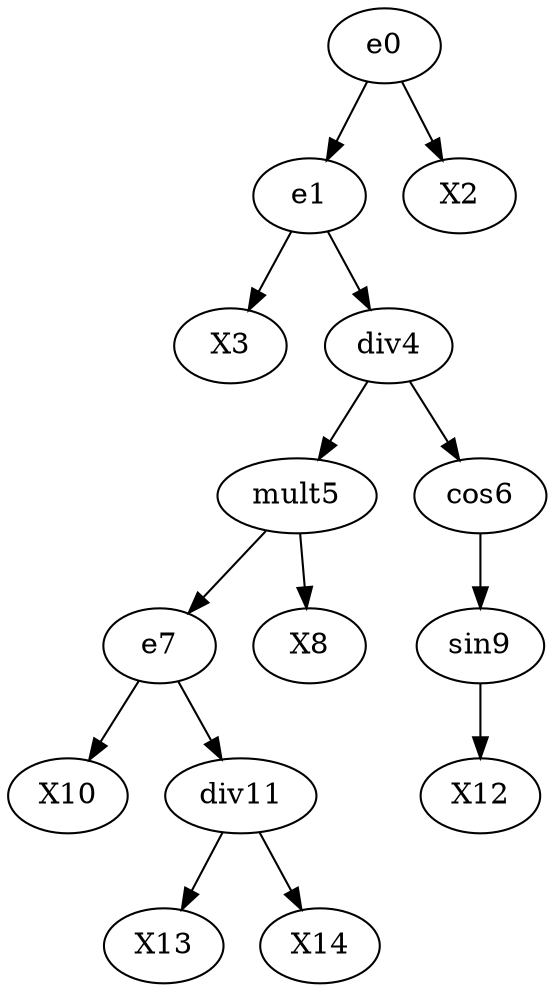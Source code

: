 digraph T {
	e0 -> e1;
	e0 -> X2;
	e1 -> X3;
	e1 -> div4;
	div4 -> mult5;
	div4 -> cos6;
	mult5 -> e7;
	mult5 -> X8;
	cos6 -> sin9;
	e7 -> X10;
	e7 -> div11;
	sin9 -> X12;
	div11 -> X13;
	div11 -> X14;
}
